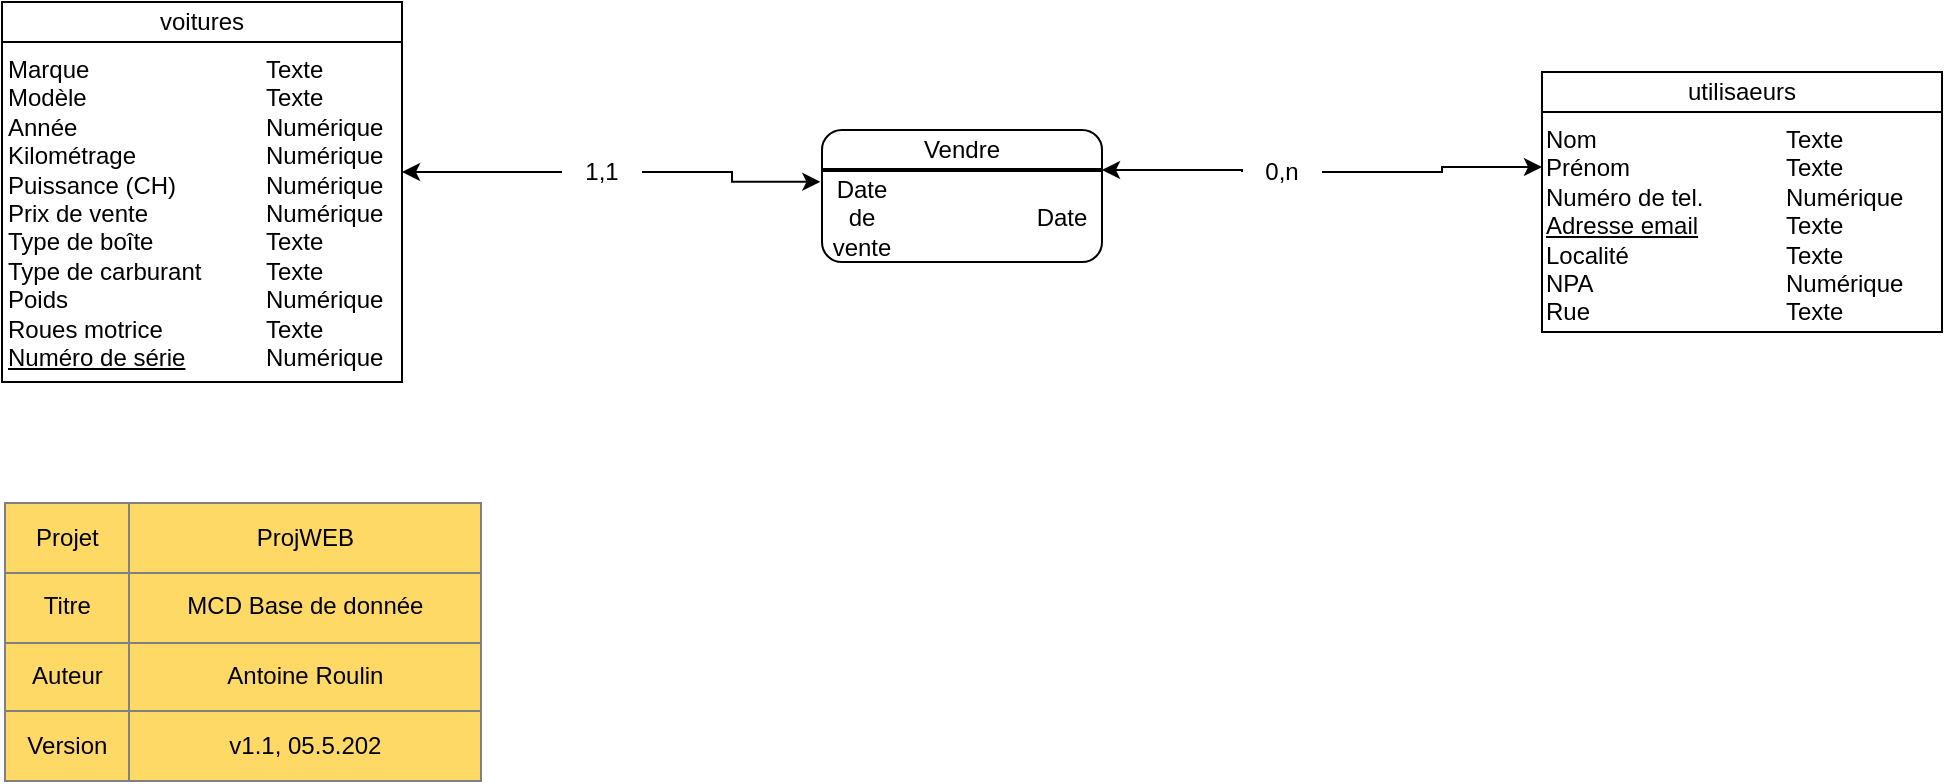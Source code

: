 <mxfile version="14.6.10" type="device"><diagram id="e0QQD448rr6wpt4QIZnX" name="Page-1"><mxGraphModel dx="1038" dy="548" grid="1" gridSize="10" guides="1" tooltips="1" connect="1" arrows="1" fold="1" page="1" pageScale="1" pageWidth="827" pageHeight="1169" math="0" shadow="0"><root><mxCell id="0"/><mxCell id="1" parent="0"/><mxCell id="IdrE88s38FQeaAjocRTw-19" value="&lt;div style=&quot;box-sizing: border-box ; width: 100% ; padding: 2px&quot;&gt;&lt;br&gt;&lt;/div&gt;" style="verticalAlign=top;align=center;overflow=fill;html=1;rounded=0;shadow=0;comic=0;labelBackgroundColor=none;strokeColor=#000000;strokeWidth=1;fillColor=#ffffff;fontFamily=Verdana;fontSize=12;fontColor=#000000;" parent="1" vertex="1"><mxGeometry x="40" y="30" width="200" height="190" as="geometry"/></mxCell><mxCell id="IdrE88s38FQeaAjocRTw-20" value="voitures" style="rounded=0;whiteSpace=wrap;html=1;" parent="1" vertex="1"><mxGeometry x="40" y="30" width="200" height="20" as="geometry"/></mxCell><mxCell id="IdrE88s38FQeaAjocRTw-21" value="Marque&lt;br&gt;Modèle&lt;br&gt;Année&lt;br&gt;Kilométrage&lt;br&gt;Puissance (CH)&lt;br&gt;Prix de vente&lt;br&gt;Type de boîte&lt;br&gt;Type de carburant&lt;br&gt;Poids&lt;br&gt;Roues motrice&lt;br&gt;&lt;u&gt;Numéro de série&lt;/u&gt;" style="text;html=1;strokeColor=none;fillColor=none;align=left;verticalAlign=top;whiteSpace=wrap;rounded=0;" parent="1" vertex="1"><mxGeometry x="41" y="50" width="110" height="160" as="geometry"/></mxCell><mxCell id="IdrE88s38FQeaAjocRTw-22" value="Texte&lt;br&gt;Texte&lt;br&gt;Numérique&lt;br&gt;Numérique&lt;br&gt;Numérique&lt;br&gt;Numérique&lt;br&gt;Texte&lt;br&gt;Texte&lt;br&gt;Numérique&lt;br&gt;Texte&lt;br&gt;Numérique" style="text;html=1;strokeColor=none;fillColor=none;align=left;verticalAlign=top;whiteSpace=wrap;rounded=0;" parent="1" vertex="1"><mxGeometry x="170" y="50" width="70" height="160" as="geometry"/></mxCell><mxCell id="IdrE88s38FQeaAjocRTw-23" value="&lt;div style=&quot;box-sizing: border-box ; width: 100% ; padding: 2px&quot;&gt;&lt;br&gt;&lt;/div&gt;" style="verticalAlign=top;align=center;overflow=fill;html=1;rounded=0;shadow=0;comic=0;labelBackgroundColor=none;strokeColor=#000000;strokeWidth=1;fillColor=#ffffff;fontFamily=Verdana;fontSize=12;fontColor=#000000;" parent="1" vertex="1"><mxGeometry x="810" y="65" width="200" height="130" as="geometry"/></mxCell><mxCell id="IdrE88s38FQeaAjocRTw-24" value="utilisaeurs" style="rounded=0;whiteSpace=wrap;html=1;" parent="1" vertex="1"><mxGeometry x="810" y="65" width="200" height="20" as="geometry"/></mxCell><mxCell id="IdrE88s38FQeaAjocRTw-25" value="Nom&lt;br&gt;Prénom&lt;br&gt;Numéro de tel.&lt;br&gt;&lt;u&gt;Adresse email&lt;/u&gt;&lt;br&gt;Localité&lt;br&gt;NPA&lt;br&gt;Rue" style="text;html=1;strokeColor=none;fillColor=none;align=left;verticalAlign=top;whiteSpace=wrap;rounded=0;" parent="1" vertex="1"><mxGeometry x="810" y="85" width="100" height="110" as="geometry"/></mxCell><mxCell id="IdrE88s38FQeaAjocRTw-26" value="Texte&lt;br&gt;Texte&lt;br&gt;Numérique&lt;br&gt;Texte&lt;br&gt;Texte&lt;br&gt;Numérique&lt;br&gt;Texte" style="text;html=1;strokeColor=none;fillColor=none;align=left;verticalAlign=top;whiteSpace=wrap;rounded=0;" parent="1" vertex="1"><mxGeometry x="930" y="85" width="80" height="110" as="geometry"/></mxCell><mxCell id="IdrE88s38FQeaAjocRTw-38" value="" style="rounded=1;whiteSpace=wrap;html=1;" parent="1" vertex="1"><mxGeometry x="450" y="94" width="140" height="66" as="geometry"/></mxCell><mxCell id="IdrE88s38FQeaAjocRTw-39" value="Vendre" style="text;html=1;strokeColor=none;fillColor=none;align=center;verticalAlign=middle;whiteSpace=wrap;rounded=0;" parent="1" vertex="1"><mxGeometry x="460" y="94" width="120" height="20" as="geometry"/></mxCell><mxCell id="IdrE88s38FQeaAjocRTw-61" value="&lt;table border=&quot;1&quot; width=&quot;100%&quot; style=&quot;width: 100% ; height: 100% ; border-collapse: collapse&quot;&gt;&lt;tbody&gt;&lt;tr&gt;&lt;td align=&quot;center&quot;&gt;Projet&lt;/td&gt;&lt;td align=&quot;center&quot;&gt;ProjWEB&lt;/td&gt;&lt;/tr&gt;&lt;tr&gt;&lt;td align=&quot;center&quot;&gt;Titre&lt;/td&gt;&lt;td align=&quot;center&quot;&gt;MCD Base de donnée&lt;/td&gt;&lt;/tr&gt;&lt;tr&gt;&lt;td align=&quot;center&quot;&gt;Auteur&lt;/td&gt;&lt;td align=&quot;center&quot;&gt;Antoine Roulin&lt;/td&gt;&lt;/tr&gt;&lt;tr&gt;&lt;td style=&quot;text-align: center&quot;&gt;Version&lt;/td&gt;&lt;td style=&quot;text-align: center&quot;&gt;v1.1, 05.5.202&lt;/td&gt;&lt;/tr&gt;&lt;/tbody&gt;&lt;/table&gt;" style="text;html=1;overflow=fill;labelBackgroundColor=#FFD966;" parent="1" vertex="1"><mxGeometry x="41" y="280" width="239" height="140" as="geometry"/></mxCell><mxCell id="OWBedL2sYewYz4-yyOLH-14" value="1,1" style="text;html=1;strokeColor=none;fillColor=none;align=center;verticalAlign=middle;whiteSpace=wrap;rounded=0;" vertex="1" parent="1"><mxGeometry x="320" y="102.5" width="40" height="25" as="geometry"/></mxCell><mxCell id="OWBedL2sYewYz4-yyOLH-16" value="" style="endArrow=classic;html=1;rounded=0;edgeStyle=orthogonalEdgeStyle;entryX=1.017;entryY=0.116;entryDx=0;entryDy=0;exitX=0;exitY=0.5;exitDx=0;exitDy=0;entryPerimeter=0;fontStyle=1" edge="1" parent="1" source="OWBedL2sYewYz4-yyOLH-14"><mxGeometry width="50" height="50" relative="1" as="geometry"><mxPoint x="318.81" y="113.4" as="sourcePoint"/><mxPoint x="240.0" y="114.96" as="targetPoint"/><Array as="points"/></mxGeometry></mxCell><mxCell id="OWBedL2sYewYz4-yyOLH-19" value="0,n" style="text;html=1;strokeColor=none;fillColor=none;align=center;verticalAlign=middle;whiteSpace=wrap;rounded=0;" vertex="1" parent="1"><mxGeometry x="660" y="105" width="40" height="20" as="geometry"/></mxCell><mxCell id="OWBedL2sYewYz4-yyOLH-21" value="" style="endArrow=classic;html=1;rounded=0;edgeStyle=orthogonalEdgeStyle;exitX=1;exitY=0.5;exitDx=0;exitDy=0;entryX=0;entryY=0.25;entryDx=0;entryDy=0;" edge="1" parent="1" source="OWBedL2sYewYz4-yyOLH-19" target="IdrE88s38FQeaAjocRTw-25"><mxGeometry width="50" height="50" relative="1" as="geometry"><mxPoint x="740" y="330" as="sourcePoint"/><mxPoint x="760" y="90" as="targetPoint"/><Array as="points"><mxPoint x="760" y="115"/><mxPoint x="760" y="113"/></Array></mxGeometry></mxCell><mxCell id="OWBedL2sYewYz4-yyOLH-36" value="" style="line;strokeWidth=2;html=1;" vertex="1" parent="1"><mxGeometry x="450" y="109" width="140" height="10" as="geometry"/></mxCell><mxCell id="OWBedL2sYewYz4-yyOLH-38" value="" style="endArrow=classic;html=1;rounded=0;edgeStyle=orthogonalEdgeStyle;entryX=-0.006;entryY=0.393;entryDx=0;entryDy=0;exitX=1;exitY=0.5;exitDx=0;exitDy=0;entryPerimeter=0;fontStyle=1" edge="1" parent="1" source="OWBedL2sYewYz4-yyOLH-14" target="IdrE88s38FQeaAjocRTw-38"><mxGeometry width="50" height="50" relative="1" as="geometry"><mxPoint x="330" y="125" as="sourcePoint"/><mxPoint x="250" y="124.96" as="targetPoint"/><Array as="points"/></mxGeometry></mxCell><mxCell id="OWBedL2sYewYz4-yyOLH-40" value="" style="endArrow=classic;html=1;rounded=0;edgeStyle=orthogonalEdgeStyle;entryX=1;entryY=0.5;entryDx=0;entryDy=0;entryPerimeter=0;exitX=0;exitY=0.5;exitDx=0;exitDy=0;" edge="1" parent="1" source="OWBedL2sYewYz4-yyOLH-19" target="OWBedL2sYewYz4-yyOLH-36"><mxGeometry width="50" height="50" relative="1" as="geometry"><mxPoint x="670" y="260" as="sourcePoint"/><mxPoint x="720" y="210" as="targetPoint"/><Array as="points"><mxPoint x="660" y="114"/></Array></mxGeometry></mxCell><mxCell id="OWBedL2sYewYz4-yyOLH-42" value="Date de vente" style="text;html=1;strokeColor=none;fillColor=none;align=center;verticalAlign=middle;whiteSpace=wrap;rounded=0;" vertex="1" parent="1"><mxGeometry x="450" y="127.5" width="40" height="20" as="geometry"/></mxCell><mxCell id="OWBedL2sYewYz4-yyOLH-44" value="Date" style="text;html=1;strokeColor=none;fillColor=none;align=center;verticalAlign=middle;whiteSpace=wrap;rounded=0;" vertex="1" parent="1"><mxGeometry x="550" y="127.5" width="40" height="20" as="geometry"/></mxCell></root></mxGraphModel></diagram></mxfile>